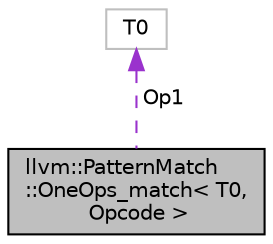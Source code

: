 digraph "llvm::PatternMatch::OneOps_match&lt; T0, Opcode &gt;"
{
 // LATEX_PDF_SIZE
  bgcolor="transparent";
  edge [fontname="Helvetica",fontsize="10",labelfontname="Helvetica",labelfontsize="10"];
  node [fontname="Helvetica",fontsize="10",shape=record];
  Node1 [label="llvm::PatternMatch\l::OneOps_match\< T0,\l Opcode \>",height=0.2,width=0.4,color="black", fillcolor="grey75", style="filled", fontcolor="black",tooltip="Matches instructions with Opcode and three operands."];
  Node2 -> Node1 [dir="back",color="darkorchid3",fontsize="10",style="dashed",label=" Op1" ,fontname="Helvetica"];
  Node2 [label="T0",height=0.2,width=0.4,color="grey75",tooltip=" "];
}
